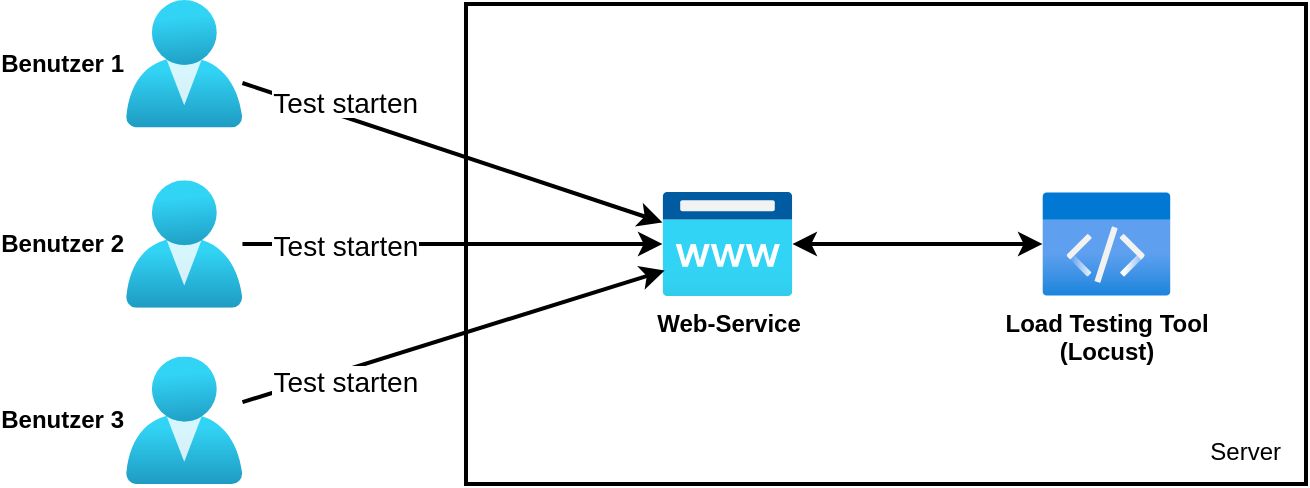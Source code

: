 <mxfile version="16.5.1" type="device"><diagram id="M-mdCgOV4gyrV_VDAVOd" name="Seite-1"><mxGraphModel dx="1102" dy="865" grid="1" gridSize="10" guides="1" tooltips="1" connect="1" arrows="1" fold="1" page="1" pageScale="1" pageWidth="827" pageHeight="1169" math="0" shadow="0"><root><mxCell id="0"/><mxCell id="1" parent="0"/><mxCell id="U95RiwV5_6Lt9MrLSAP9-1" value="" style="rounded=0;whiteSpace=wrap;html=1;fillColor=none;strokeWidth=2;" parent="1" vertex="1"><mxGeometry x="240" y="12" width="420" height="240" as="geometry"/></mxCell><mxCell id="JOIKE3mxAOFGKBeM_eHd-3" value="Benutzer 1" style="aspect=fixed;html=1;points=[];align=right;image;fontSize=12;image=img/lib/azure2/identity/Users.svg;fontStyle=1;labelPosition=left;verticalLabelPosition=middle;verticalAlign=middle;" parent="1" vertex="1"><mxGeometry x="70" y="10" width="58.23" height="63.69" as="geometry"/></mxCell><mxCell id="JOIKE3mxAOFGKBeM_eHd-5" value="Web-Service" style="aspect=fixed;html=1;points=[];align=center;image;fontSize=12;image=img/lib/azure2/app_services/App_Service_Domains.svg;fontStyle=1" parent="1" vertex="1"><mxGeometry x="338.23" y="106" width="65" height="52" as="geometry"/></mxCell><mxCell id="JOIKE3mxAOFGKBeM_eHd-10" value="" style="endArrow=classic;startArrow=classic;html=1;rounded=0;fontSize=14;strokeWidth=2;" parent="1" source="JOIKE3mxAOFGKBeM_eHd-5" target="JOIKE3mxAOFGKBeM_eHd-2" edge="1"><mxGeometry width="50" height="50" relative="1" as="geometry"><mxPoint x="388.23" y="180" as="sourcePoint"/><mxPoint x="438.23" y="130" as="targetPoint"/></mxGeometry></mxCell><mxCell id="JOIKE3mxAOFGKBeM_eHd-2" value="Load Testing Tool&lt;br&gt;(Locust)" style="aspect=fixed;html=1;points=[];align=center;image;fontSize=12;image=img/lib/azure2/general/Code.svg;fontStyle=1;labelBackgroundColor=#FFFFFF;labelBorderColor=none;fontColor=default;" parent="1" vertex="1"><mxGeometry x="528.23" y="106" width="64" height="52" as="geometry"/></mxCell><mxCell id="JOIKE3mxAOFGKBeM_eHd-16" value="" style="endArrow=classic;html=1;rounded=0;fontSize=14;fontColor=default;strokeWidth=2;" parent="1" source="JOIKE3mxAOFGKBeM_eHd-3" target="JOIKE3mxAOFGKBeM_eHd-5" edge="1"><mxGeometry width="50" height="50" relative="1" as="geometry"><mxPoint x="428.23" y="170" as="sourcePoint"/><mxPoint x="478.23" y="120" as="targetPoint"/></mxGeometry></mxCell><mxCell id="JOIKE3mxAOFGKBeM_eHd-17" value="Test starten" style="edgeLabel;align=center;verticalAlign=middle;resizable=0;points=[];fontSize=14;fontColor=default;labelBorderColor=none;labelBackgroundColor=default;" parent="JOIKE3mxAOFGKBeM_eHd-16" vertex="1" connectable="0"><mxGeometry x="-0.231" y="-1" relative="1" as="geometry"><mxPoint x="-29" y="-19" as="offset"/></mxGeometry></mxCell><mxCell id="U95RiwV5_6Lt9MrLSAP9-2" value="Server&amp;nbsp;" style="text;html=1;strokeColor=none;fillColor=none;align=center;verticalAlign=middle;whiteSpace=wrap;rounded=0;" parent="1" vertex="1"><mxGeometry x="604" y="221" width="55" height="30" as="geometry"/></mxCell><mxCell id="U95RiwV5_6Lt9MrLSAP9-3" value="Benutzer 2" style="aspect=fixed;html=1;points=[];align=right;image;fontSize=12;image=img/lib/azure2/identity/Users.svg;fontStyle=1;labelPosition=left;verticalLabelPosition=middle;verticalAlign=middle;" parent="1" vertex="1"><mxGeometry x="70" y="100.15" width="58.23" height="63.69" as="geometry"/></mxCell><mxCell id="U95RiwV5_6Lt9MrLSAP9-4" value="Benutzer 3" style="aspect=fixed;html=1;points=[];align=right;image;fontSize=12;image=img/lib/azure2/identity/Users.svg;fontStyle=1;labelPosition=left;verticalLabelPosition=middle;verticalAlign=middle;" parent="1" vertex="1"><mxGeometry x="70" y="188.31" width="58.23" height="63.69" as="geometry"/></mxCell><mxCell id="U95RiwV5_6Lt9MrLSAP9-7" value="" style="endArrow=classic;html=1;rounded=0;fontSize=14;fontColor=default;strokeWidth=2;" parent="1" source="U95RiwV5_6Lt9MrLSAP9-3" target="JOIKE3mxAOFGKBeM_eHd-5" edge="1"><mxGeometry width="50" height="50" relative="1" as="geometry"><mxPoint x="148.23" y="71.509" as="sourcePoint"/><mxPoint x="358.23" y="141.213" as="targetPoint"/></mxGeometry></mxCell><mxCell id="U95RiwV5_6Lt9MrLSAP9-8" value="Test starten" style="edgeLabel;align=center;verticalAlign=middle;resizable=0;points=[];fontSize=14;fontColor=default;labelBorderColor=none;labelBackgroundColor=default;" parent="U95RiwV5_6Lt9MrLSAP9-7" vertex="1" connectable="0"><mxGeometry x="-0.231" y="-1" relative="1" as="geometry"><mxPoint x="-29" y="-1" as="offset"/></mxGeometry></mxCell><mxCell id="U95RiwV5_6Lt9MrLSAP9-9" value="" style="endArrow=classic;html=1;rounded=0;fontSize=14;fontColor=default;strokeWidth=2;entryX=0.017;entryY=0.754;entryDx=0;entryDy=0;entryPerimeter=0;" parent="1" source="U95RiwV5_6Lt9MrLSAP9-4" target="JOIKE3mxAOFGKBeM_eHd-5" edge="1"><mxGeometry width="50" height="50" relative="1" as="geometry"><mxPoint x="138.23" y="141.996" as="sourcePoint"/><mxPoint x="348.23" y="141.999" as="targetPoint"/></mxGeometry></mxCell><mxCell id="U95RiwV5_6Lt9MrLSAP9-10" value="Test starten" style="edgeLabel;align=center;verticalAlign=middle;resizable=0;points=[];fontSize=14;fontColor=default;labelBorderColor=none;labelBackgroundColor=default;" parent="U95RiwV5_6Lt9MrLSAP9-9" vertex="1" connectable="0"><mxGeometry x="-0.231" y="-1" relative="1" as="geometry"><mxPoint x="-30" y="13" as="offset"/></mxGeometry></mxCell></root></mxGraphModel></diagram></mxfile>